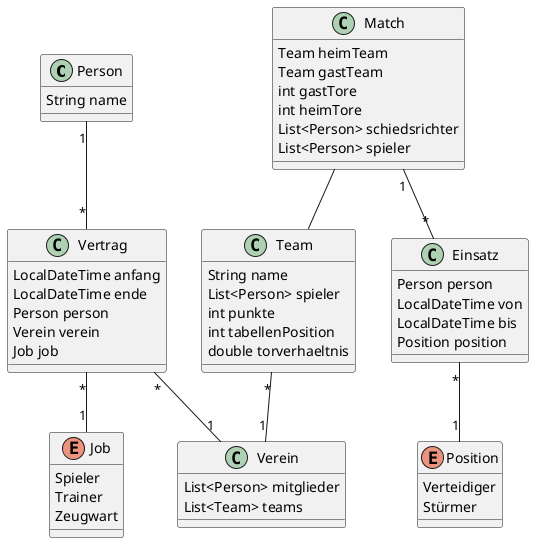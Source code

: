 @startuml
class Person{
String name
}

class Verein{
List<Person> mitglieder
List<Team> teams
}

class Vertrag {
LocalDateTime anfang
LocalDateTime ende
Person person
Verein verein
Job job
}

enum Job{
Spieler
Trainer
Zeugwart
}

class Team{
String name
List<Person> spieler
int punkte
int tabellenPosition
double torverhaeltnis
}

class Match{
Team heimTeam
Team gastTeam
int gastTore
int heimTore
List<Person> schiedsrichter
List<Person> spieler
}

class Einsatz{
Person person
LocalDateTime von
LocalDateTime bis
Position position
}

enum Position{
Verteidiger
Stürmer
}

Match -- Team

Match "1" -- "*"Einsatz

Einsatz "*" -- "1" Position

Team "*" -- "1" Verein

Person "1" -- "*" Vertrag

Vertrag "*" -- "1" Verein

Vertrag "*" -- "1" Job

@enduml
